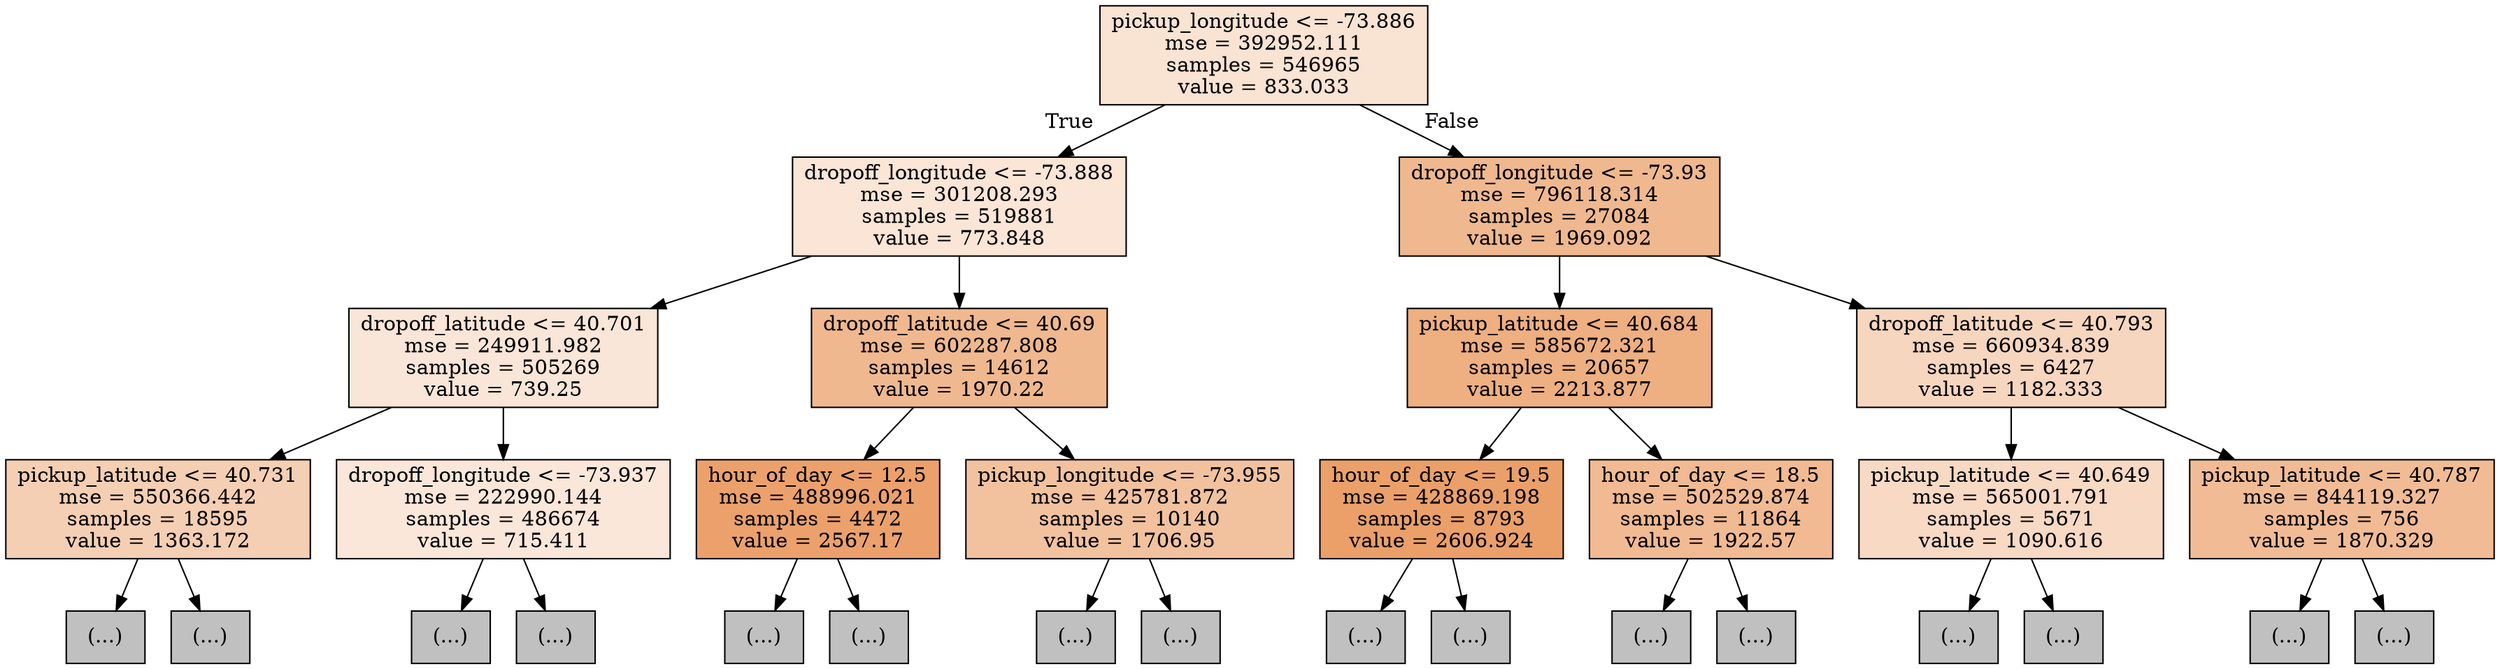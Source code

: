 digraph Tree {
node [shape=box, style="filled", color="black"] ;
0 [label="pickup_longitude <= -73.886\nmse = 392952.111\nsamples = 546965\nvalue = 833.033", fillcolor="#f9e3d3"] ;
1 [label="dropoff_longitude <= -73.888\nmse = 301208.293\nsamples = 519881\nvalue = 773.848", fillcolor="#fae5d6"] ;
0 -> 1 [labeldistance=2.5, labelangle=45, headlabel="True"] ;
2 [label="dropoff_latitude <= 40.701\nmse = 249911.982\nsamples = 505269\nvalue = 739.25", fillcolor="#fae6d8"] ;
1 -> 2 ;
3 [label="pickup_latitude <= 40.731\nmse = 550366.442\nsamples = 18595\nvalue = 1363.172", fillcolor="#f5cfb3"] ;
2 -> 3 ;
4 [label="(...)", fillcolor="#C0C0C0"] ;
3 -> 4 ;
169 [label="(...)", fillcolor="#C0C0C0"] ;
3 -> 169 ;
374 [label="dropoff_longitude <= -73.937\nmse = 222990.144\nsamples = 486674\nvalue = 715.411", fillcolor="#fae7da"] ;
2 -> 374 ;
375 [label="(...)", fillcolor="#C0C0C0"] ;
374 -> 375 ;
780 [label="(...)", fillcolor="#C0C0C0"] ;
374 -> 780 ;
1023 [label="dropoff_latitude <= 40.69\nmse = 602287.808\nsamples = 14612\nvalue = 1970.22", fillcolor="#f0b88f"] ;
1 -> 1023 ;
1024 [label="hour_of_day <= 12.5\nmse = 488996.021\nsamples = 4472\nvalue = 2567.17", fillcolor="#eca16c"] ;
1023 -> 1024 ;
1025 [label="(...)", fillcolor="#C0C0C0"] ;
1024 -> 1025 ;
1098 [label="(...)", fillcolor="#C0C0C0"] ;
1024 -> 1098 ;
1171 [label="pickup_longitude <= -73.955\nmse = 425781.872\nsamples = 10140\nvalue = 1706.95", fillcolor="#f2c29f"] ;
1023 -> 1171 ;
1172 [label="(...)", fillcolor="#C0C0C0"] ;
1171 -> 1172 ;
1377 [label="(...)", fillcolor="#C0C0C0"] ;
1171 -> 1377 ;
1438 [label="dropoff_longitude <= -73.93\nmse = 796118.314\nsamples = 27084\nvalue = 1969.092", fillcolor="#f0b88f"] ;
0 -> 1438 [labeldistance=2.5, labelangle=-45, headlabel="False"] ;
1439 [label="pickup_latitude <= 40.684\nmse = 585672.321\nsamples = 20657\nvalue = 2213.877", fillcolor="#eeaf81"] ;
1438 -> 1439 ;
1440 [label="hour_of_day <= 19.5\nmse = 428869.198\nsamples = 8793\nvalue = 2606.924", fillcolor="#eba06a"] ;
1439 -> 1440 ;
1441 [label="(...)", fillcolor="#C0C0C0"] ;
1440 -> 1441 ;
1576 [label="(...)", fillcolor="#C0C0C0"] ;
1440 -> 1576 ;
1657 [label="hour_of_day <= 18.5\nmse = 502529.874\nsamples = 11864\nvalue = 1922.57", fillcolor="#f1ba92"] ;
1439 -> 1657 ;
1658 [label="(...)", fillcolor="#C0C0C0"] ;
1657 -> 1658 ;
1811 [label="(...)", fillcolor="#C0C0C0"] ;
1657 -> 1811 ;
1918 [label="dropoff_latitude <= 40.793\nmse = 660934.839\nsamples = 6427\nvalue = 1182.333", fillcolor="#f6d6be"] ;
1438 -> 1918 ;
1919 [label="pickup_latitude <= 40.649\nmse = 565001.791\nsamples = 5671\nvalue = 1090.616", fillcolor="#f7d9c4"] ;
1918 -> 1919 ;
1920 [label="(...)", fillcolor="#C0C0C0"] ;
1919 -> 1920 ;
2017 [label="(...)", fillcolor="#C0C0C0"] ;
1919 -> 2017 ;
2100 [label="pickup_latitude <= 40.787\nmse = 844119.327\nsamples = 756\nvalue = 1870.329", fillcolor="#f1bc95"] ;
1918 -> 2100 ;
2101 [label="(...)", fillcolor="#C0C0C0"] ;
2100 -> 2101 ;
2124 [label="(...)", fillcolor="#C0C0C0"] ;
2100 -> 2124 ;
}